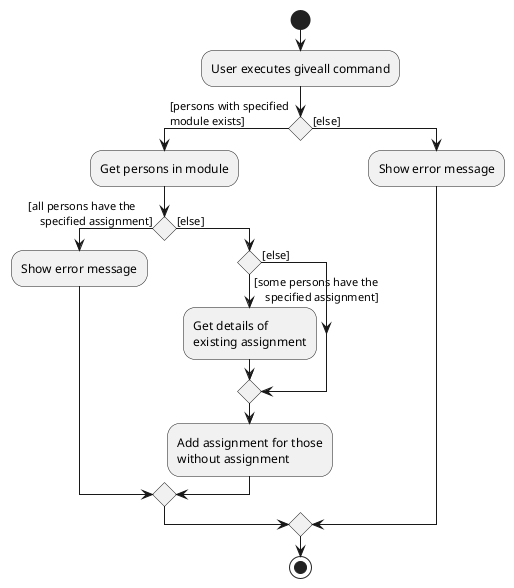 @startuml
start
:User executes giveall command;

'Since the beta syntax does not support placing the condition outside the
'diamond we place it as the true branch instead.

if () then ([persons with specified
module exists])
    :Get persons in module;
    if () then ([all persons have the
    specified assignment])
    :Show error message;
    else ([else])
    if () then ([some persons have the
    specified assignment])
    :Get details of
    existing assignment;
    else ([else])

    endif
    :Add assignment for those
    without assignment;
    endif

else ([else])
    :Show error message;
endif
stop
@enduml
